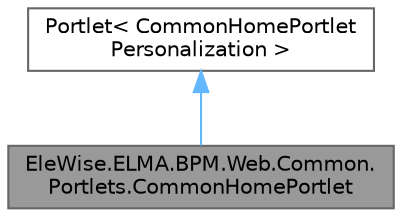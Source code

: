 digraph "EleWise.ELMA.BPM.Web.Common.Portlets.CommonHomePortlet"
{
 // LATEX_PDF_SIZE
  bgcolor="transparent";
  edge [fontname=Helvetica,fontsize=10,labelfontname=Helvetica,labelfontsize=10];
  node [fontname=Helvetica,fontsize=10,shape=box,height=0.2,width=0.4];
  Node1 [id="Node000001",label="EleWise.ELMA.BPM.Web.Common.\lPortlets.CommonHomePortlet",height=0.2,width=0.4,color="gray40", fillcolor="grey60", style="filled", fontcolor="black",tooltip="Портлет \"Базовые приложения\"."];
  Node2 -> Node1 [id="edge1_Node000001_Node000002",dir="back",color="steelblue1",style="solid",tooltip=" "];
  Node2 [id="Node000002",label="Portlet\< CommonHomePortlet\lPersonalization \>",height=0.2,width=0.4,color="gray40", fillcolor="white", style="filled",tooltip=" "];
}
